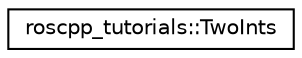 digraph "Graphical Class Hierarchy"
{
  edge [fontname="Helvetica",fontsize="10",labelfontname="Helvetica",labelfontsize="10"];
  node [fontname="Helvetica",fontsize="10",shape=record];
  rankdir="LR";
  Node1 [label="roscpp_tutorials::TwoInts",height=0.2,width=0.4,color="black", fillcolor="white", style="filled",URL="$classroscpp__tutorials_1_1_two_ints.html"];
}
